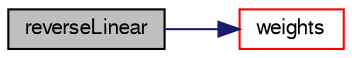 digraph "reverseLinear"
{
  bgcolor="transparent";
  edge [fontname="FreeSans",fontsize="10",labelfontname="FreeSans",labelfontsize="10"];
  node [fontname="FreeSans",fontsize="10",shape=record];
  rankdir="LR";
  Node6 [label="reverseLinear",height=0.2,width=0.4,color="black", fillcolor="grey75", style="filled", fontcolor="black"];
  Node6 -> Node7 [color="midnightblue",fontsize="10",style="solid",fontname="FreeSans"];
  Node7 [label="weights",height=0.2,width=0.4,color="red",URL="$a23250.html#a97d44830bee9a59c32896acc622352e9",tooltip="Return the interpolation weighting factors. "];
}
